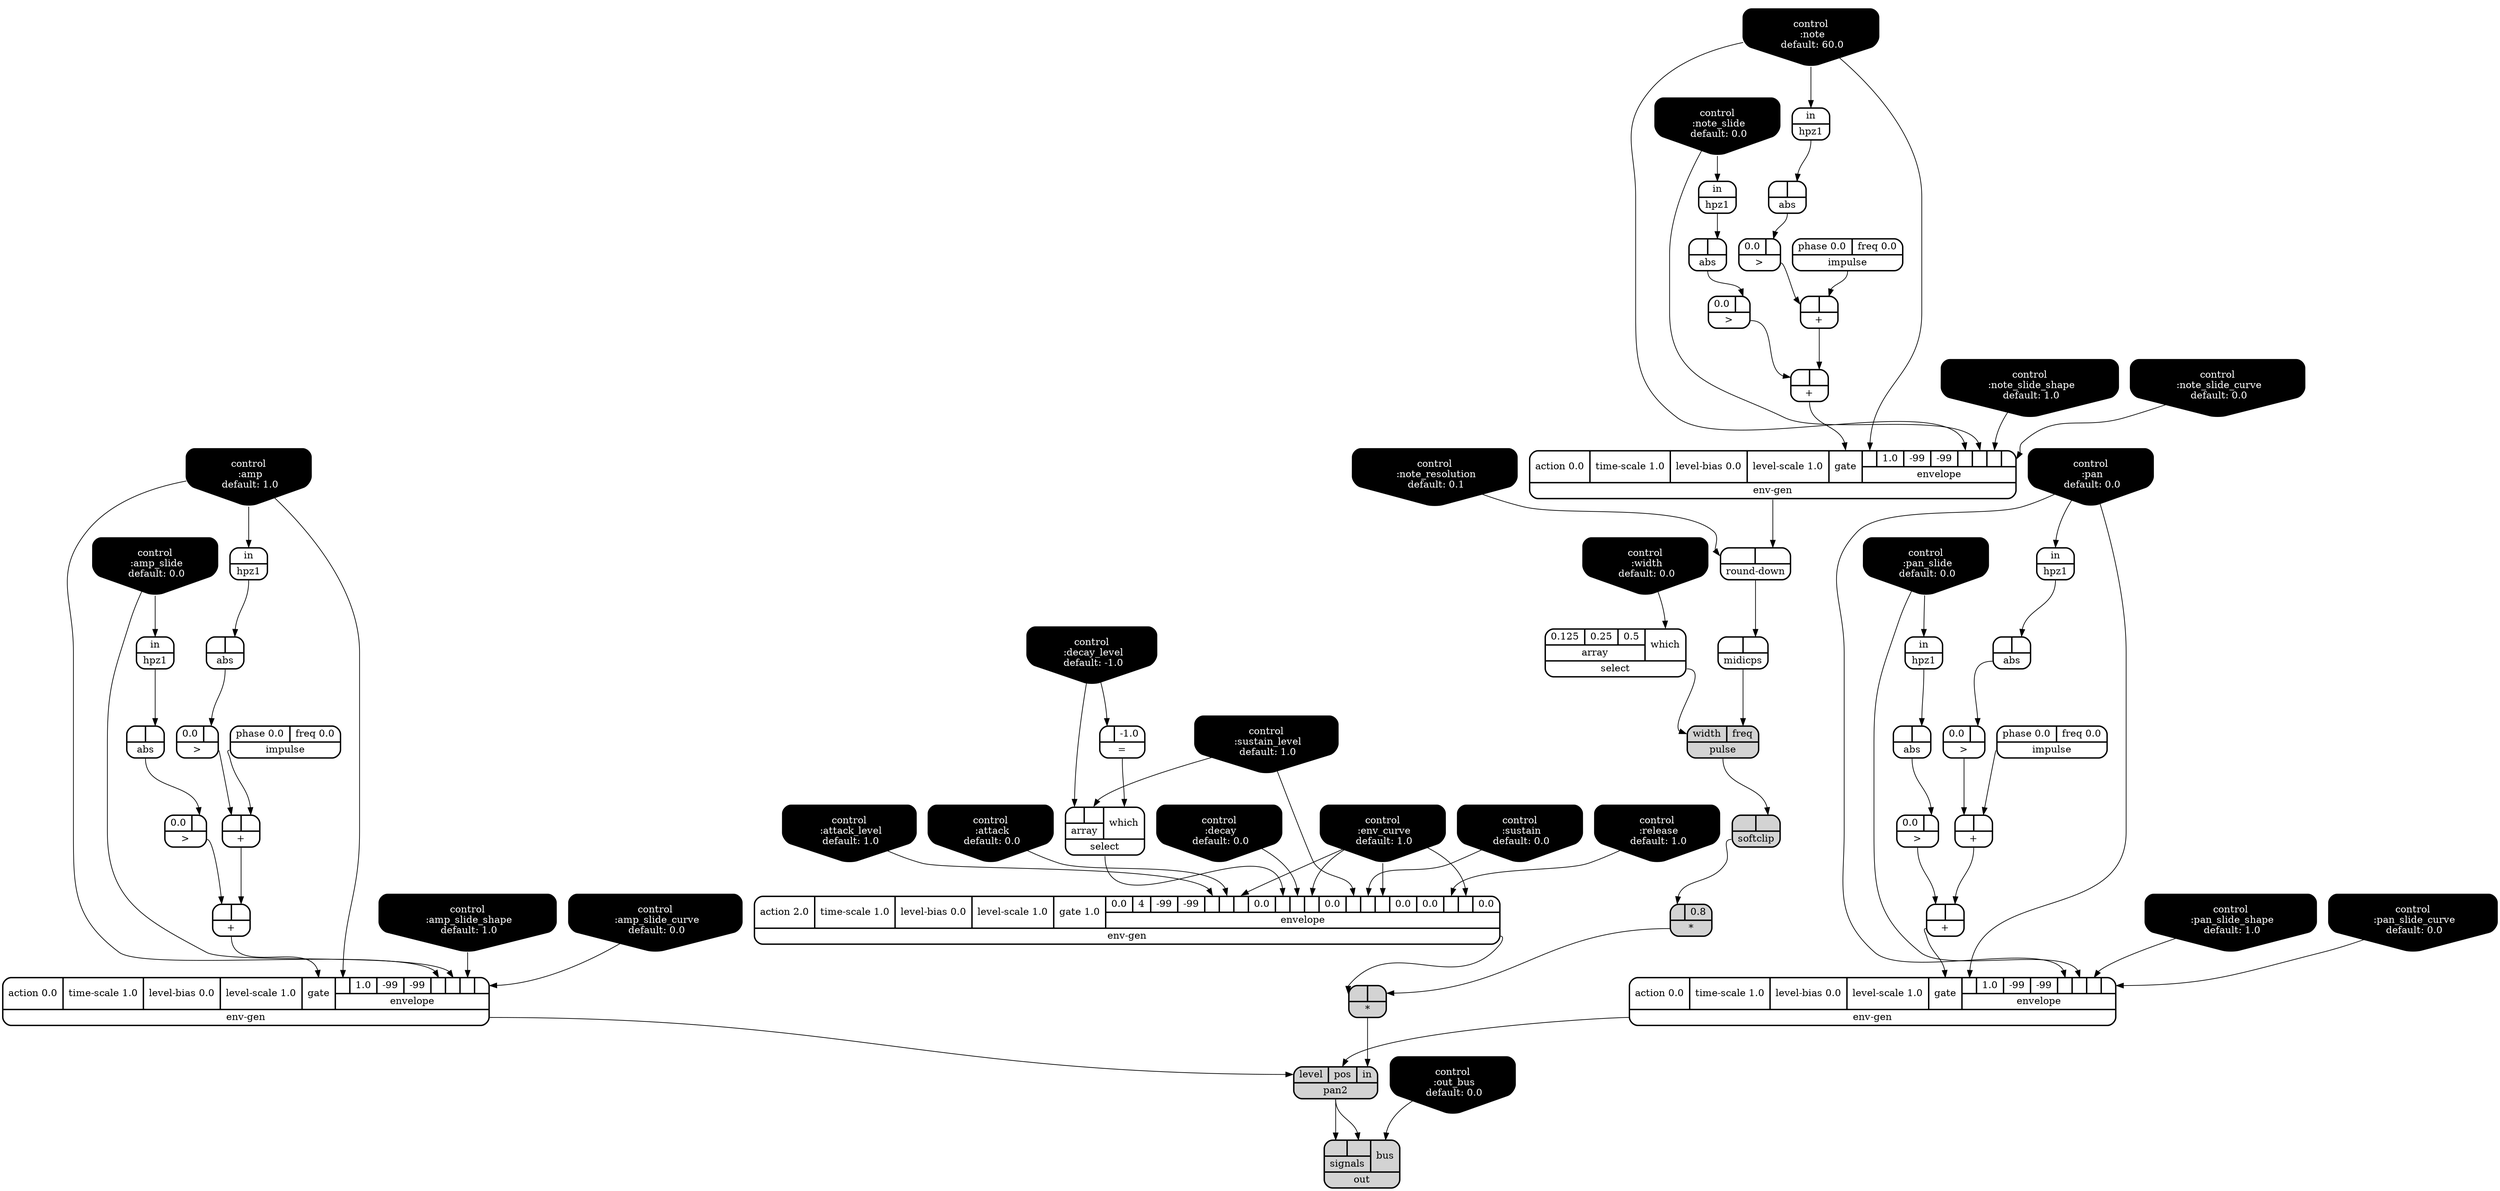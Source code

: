 digraph synthdef {
55 [label = "{{ <b> |<a> 0.8} |<__UG_NAME__>* }" style="filled, bold, rounded"  shape=record rankdir=LR];
59 [label = "{{ <b> |<a> } |<__UG_NAME__>* }" style="filled, bold, rounded"  shape=record rankdir=LR];
27 [label = "{{ <b> |<a> } |<__UG_NAME__>+ }" style="bold, rounded" shape=record rankdir=LR];
40 [label = "{{ <b> |<a> } |<__UG_NAME__>+ }" style="bold, rounded" shape=record rankdir=LR];
42 [label = "{{ <b> |<a> } |<__UG_NAME__>+ }" style="bold, rounded" shape=record rankdir=LR];
46 [label = "{{ <b> |<a> } |<__UG_NAME__>+ }" style="bold, rounded" shape=record rankdir=LR];
51 [label = "{{ <b> |<a> } |<__UG_NAME__>+ }" style="bold, rounded" shape=record rankdir=LR];
61 [label = "{{ <b> |<a> } |<__UG_NAME__>+ }" style="bold, rounded" shape=record rankdir=LR];
56 [label = "{{ <b> |<a> -1.0} |<__UG_NAME__>= }" style="bold, rounded" shape=record rankdir=LR];
26 [label = "{{ <b> 0.0|<a> } |<__UG_NAME__>\> }" style="bold, rounded" shape=record rankdir=LR];
39 [label = "{{ <b> 0.0|<a> } |<__UG_NAME__>\> }" style="bold, rounded" shape=record rankdir=LR];
41 [label = "{{ <b> 0.0|<a> } |<__UG_NAME__>\> }" style="bold, rounded" shape=record rankdir=LR];
45 [label = "{{ <b> 0.0|<a> } |<__UG_NAME__>\> }" style="bold, rounded" shape=record rankdir=LR];
50 [label = "{{ <b> 0.0|<a> } |<__UG_NAME__>\> }" style="bold, rounded" shape=record rankdir=LR];
60 [label = "{{ <b> 0.0|<a> } |<__UG_NAME__>\> }" style="bold, rounded" shape=record rankdir=LR];
25 [label = "{{ <b> |<a> } |<__UG_NAME__>abs }" style="bold, rounded" shape=record rankdir=LR];
29 [label = "{{ <b> |<a> } |<__UG_NAME__>abs }" style="bold, rounded" shape=record rankdir=LR];
31 [label = "{{ <b> |<a> } |<__UG_NAME__>abs }" style="bold, rounded" shape=record rankdir=LR];
35 [label = "{{ <b> |<a> } |<__UG_NAME__>abs }" style="bold, rounded" shape=record rankdir=LR];
38 [label = "{{ <b> |<a> } |<__UG_NAME__>abs }" style="bold, rounded" shape=record rankdir=LR];
44 [label = "{{ <b> |<a> } |<__UG_NAME__>abs }" style="bold, rounded" shape=record rankdir=LR];
0 [label = "control
 :note
 default: 60.0" shape=invhouse style="rounded, filled, bold" fillcolor=black fontcolor=white ]; 
1 [label = "control
 :note_slide
 default: 0.0" shape=invhouse style="rounded, filled, bold" fillcolor=black fontcolor=white ]; 
2 [label = "control
 :note_slide_shape
 default: 1.0" shape=invhouse style="rounded, filled, bold" fillcolor=black fontcolor=white ]; 
3 [label = "control
 :note_slide_curve
 default: 0.0" shape=invhouse style="rounded, filled, bold" fillcolor=black fontcolor=white ]; 
4 [label = "control
 :note_resolution
 default: 0.1" shape=invhouse style="rounded, filled, bold" fillcolor=black fontcolor=white ]; 
5 [label = "control
 :amp
 default: 1.0" shape=invhouse style="rounded, filled, bold" fillcolor=black fontcolor=white ]; 
6 [label = "control
 :amp_slide
 default: 0.0" shape=invhouse style="rounded, filled, bold" fillcolor=black fontcolor=white ]; 
7 [label = "control
 :amp_slide_shape
 default: 1.0" shape=invhouse style="rounded, filled, bold" fillcolor=black fontcolor=white ]; 
8 [label = "control
 :amp_slide_curve
 default: 0.0" shape=invhouse style="rounded, filled, bold" fillcolor=black fontcolor=white ]; 
9 [label = "control
 :pan
 default: 0.0" shape=invhouse style="rounded, filled, bold" fillcolor=black fontcolor=white ]; 
10 [label = "control
 :pan_slide
 default: 0.0" shape=invhouse style="rounded, filled, bold" fillcolor=black fontcolor=white ]; 
11 [label = "control
 :pan_slide_shape
 default: 1.0" shape=invhouse style="rounded, filled, bold" fillcolor=black fontcolor=white ]; 
12 [label = "control
 :pan_slide_curve
 default: 0.0" shape=invhouse style="rounded, filled, bold" fillcolor=black fontcolor=white ]; 
13 [label = "control
 :attack
 default: 0.0" shape=invhouse style="rounded, filled, bold" fillcolor=black fontcolor=white ]; 
14 [label = "control
 :sustain
 default: 0.0" shape=invhouse style="rounded, filled, bold" fillcolor=black fontcolor=white ]; 
15 [label = "control
 :decay
 default: 0.0" shape=invhouse style="rounded, filled, bold" fillcolor=black fontcolor=white ]; 
16 [label = "control
 :release
 default: 1.0" shape=invhouse style="rounded, filled, bold" fillcolor=black fontcolor=white ]; 
17 [label = "control
 :attack_level
 default: 1.0" shape=invhouse style="rounded, filled, bold" fillcolor=black fontcolor=white ]; 
18 [label = "control
 :decay_level
 default: -1.0" shape=invhouse style="rounded, filled, bold" fillcolor=black fontcolor=white ]; 
19 [label = "control
 :sustain_level
 default: 1.0" shape=invhouse style="rounded, filled, bold" fillcolor=black fontcolor=white ]; 
20 [label = "control
 :env_curve
 default: 1.0" shape=invhouse style="rounded, filled, bold" fillcolor=black fontcolor=white ]; 
21 [label = "control
 :width
 default: 0.0" shape=invhouse style="rounded, filled, bold" fillcolor=black fontcolor=white ]; 
22 [label = "control
 :out_bus
 default: 0.0" shape=invhouse style="rounded, filled, bold" fillcolor=black fontcolor=white ]; 
43 [label = "{{ <action> action 0.0|<time____scale> time-scale 1.0|<level____bias> level-bias 0.0|<level____scale> level-scale 1.0|<gate> gate|{{<envelope___control___0>|1.0|-99|-99|<envelope___control___4>|<envelope___control___5>|<envelope___control___6>|<envelope___control___7>}|envelope}} |<__UG_NAME__>env-gen }" style="bold, rounded" shape=record rankdir=LR];
47 [label = "{{ <action> action 0.0|<time____scale> time-scale 1.0|<level____bias> level-bias 0.0|<level____scale> level-scale 1.0|<gate> gate|{{<envelope___control___0>|1.0|-99|-99|<envelope___control___4>|<envelope___control___5>|<envelope___control___6>|<envelope___control___7>}|envelope}} |<__UG_NAME__>env-gen }" style="bold, rounded" shape=record rankdir=LR];
58 [label = "{{ <action> action 2.0|<time____scale> time-scale 1.0|<level____bias> level-bias 0.0|<level____scale> level-scale 1.0|<gate> gate 1.0|{{0.0|4|-99|-99|<envelope___control___4>|<envelope___control___5>|<envelope___control___6>|0.0|<envelope___select___8>|<envelope___control___9>|<envelope___control___10>|0.0|<envelope___control___12>|<envelope___control___13>|<envelope___control___14>|0.0|0.0|<envelope___control___17>|<envelope___control___18>|0.0}|envelope}} |<__UG_NAME__>env-gen }" style="bold, rounded" shape=record rankdir=LR];
62 [label = "{{ <action> action 0.0|<time____scale> time-scale 1.0|<level____bias> level-bias 0.0|<level____scale> level-scale 1.0|<gate> gate|{{<envelope___control___0>|1.0|-99|-99|<envelope___control___4>|<envelope___control___5>|<envelope___control___6>|<envelope___control___7>}|envelope}} |<__UG_NAME__>env-gen }" style="bold, rounded" shape=record rankdir=LR];
24 [label = "{{ <in> in} |<__UG_NAME__>hpz1 }" style="bold, rounded" shape=record rankdir=LR];
28 [label = "{{ <in> in} |<__UG_NAME__>hpz1 }" style="bold, rounded" shape=record rankdir=LR];
30 [label = "{{ <in> in} |<__UG_NAME__>hpz1 }" style="bold, rounded" shape=record rankdir=LR];
32 [label = "{{ <in> in} |<__UG_NAME__>hpz1 }" style="bold, rounded" shape=record rankdir=LR];
34 [label = "{{ <in> in} |<__UG_NAME__>hpz1 }" style="bold, rounded" shape=record rankdir=LR];
37 [label = "{{ <in> in} |<__UG_NAME__>hpz1 }" style="bold, rounded" shape=record rankdir=LR];
23 [label = "{{ <phase> phase 0.0|<freq> freq 0.0} |<__UG_NAME__>impulse }" style="bold, rounded" shape=record rankdir=LR];
36 [label = "{{ <phase> phase 0.0|<freq> freq 0.0} |<__UG_NAME__>impulse }" style="bold, rounded" shape=record rankdir=LR];
49 [label = "{{ <phase> phase 0.0|<freq> freq 0.0} |<__UG_NAME__>impulse }" style="bold, rounded" shape=record rankdir=LR];
52 [label = "{{ <b> |<a> } |<__UG_NAME__>midicps }" style="bold, rounded" shape=record rankdir=LR];
64 [label = "{{ {{<signals___pan2___0>|<signals___pan2___1>}|signals}|<bus> bus} |<__UG_NAME__>out }" style="filled, bold, rounded"  shape=record rankdir=LR];
63 [label = "{{ <level> level|<pos> pos|<in> in} |<__UG_NAME__>pan2 }" style="filled, bold, rounded"  shape=record rankdir=LR];
53 [label = "{{ <width> width|<freq> freq} |<__UG_NAME__>pulse }" style="filled, bold, rounded"  shape=record rankdir=LR];
48 [label = "{{ <b> |<a> } |<__UG_NAME__>round-down }" style="bold, rounded" shape=record rankdir=LR];
33 [label = "{{ {{0.125|0.25|0.5}|array}|<which> which} |<__UG_NAME__>select }" style="bold, rounded" shape=record rankdir=LR];
57 [label = "{{ {{<array___control___0>|<array___control___1>}|array}|<which> which} |<__UG_NAME__>select }" style="bold, rounded" shape=record rankdir=LR];
54 [label = "{{ <b> |<a> } |<__UG_NAME__>softclip }" style="filled, bold, rounded"  shape=record rankdir=LR];

54:__UG_NAME__ -> 55:b ;
55:__UG_NAME__ -> 59:a ;
58:__UG_NAME__ -> 59:b ;
23:__UG_NAME__ -> 27:a ;
26:__UG_NAME__ -> 27:b ;
36:__UG_NAME__ -> 40:a ;
39:__UG_NAME__ -> 40:b ;
40:__UG_NAME__ -> 42:a ;
41:__UG_NAME__ -> 42:b ;
27:__UG_NAME__ -> 46:a ;
45:__UG_NAME__ -> 46:b ;
49:__UG_NAME__ -> 51:a ;
50:__UG_NAME__ -> 51:b ;
51:__UG_NAME__ -> 61:a ;
60:__UG_NAME__ -> 61:b ;
18:__UG_NAME__ -> 56:b ;
25:__UG_NAME__ -> 26:a ;
38:__UG_NAME__ -> 39:a ;
35:__UG_NAME__ -> 41:a ;
44:__UG_NAME__ -> 45:a ;
29:__UG_NAME__ -> 50:a ;
31:__UG_NAME__ -> 60:a ;
24:__UG_NAME__ -> 25:a ;
28:__UG_NAME__ -> 29:a ;
30:__UG_NAME__ -> 31:a ;
34:__UG_NAME__ -> 35:a ;
37:__UG_NAME__ -> 38:a ;
32:__UG_NAME__ -> 44:a ;
9:__UG_NAME__ -> 43:envelope___control___0 ;
9:__UG_NAME__ -> 43:envelope___control___4 ;
10:__UG_NAME__ -> 43:envelope___control___5 ;
11:__UG_NAME__ -> 43:envelope___control___6 ;
12:__UG_NAME__ -> 43:envelope___control___7 ;
42:__UG_NAME__ -> 43:gate ;
0:__UG_NAME__ -> 47:envelope___control___0 ;
0:__UG_NAME__ -> 47:envelope___control___4 ;
1:__UG_NAME__ -> 47:envelope___control___5 ;
2:__UG_NAME__ -> 47:envelope___control___6 ;
3:__UG_NAME__ -> 47:envelope___control___7 ;
46:__UG_NAME__ -> 47:gate ;
17:__UG_NAME__ -> 58:envelope___control___4 ;
13:__UG_NAME__ -> 58:envelope___control___5 ;
20:__UG_NAME__ -> 58:envelope___control___6 ;
57:__UG_NAME__ -> 58:envelope___select___8 ;
15:__UG_NAME__ -> 58:envelope___control___9 ;
20:__UG_NAME__ -> 58:envelope___control___10 ;
19:__UG_NAME__ -> 58:envelope___control___12 ;
14:__UG_NAME__ -> 58:envelope___control___13 ;
20:__UG_NAME__ -> 58:envelope___control___14 ;
16:__UG_NAME__ -> 58:envelope___control___17 ;
20:__UG_NAME__ -> 58:envelope___control___18 ;
5:__UG_NAME__ -> 62:envelope___control___0 ;
5:__UG_NAME__ -> 62:envelope___control___4 ;
6:__UG_NAME__ -> 62:envelope___control___5 ;
7:__UG_NAME__ -> 62:envelope___control___6 ;
8:__UG_NAME__ -> 62:envelope___control___7 ;
61:__UG_NAME__ -> 62:gate ;
0:__UG_NAME__ -> 24:in ;
5:__UG_NAME__ -> 28:in ;
6:__UG_NAME__ -> 30:in ;
1:__UG_NAME__ -> 32:in ;
10:__UG_NAME__ -> 34:in ;
9:__UG_NAME__ -> 37:in ;
48:__UG_NAME__ -> 52:a ;
22:__UG_NAME__ -> 64:bus ;
63:__UG_NAME__ -> 64:signals___pan2___0 ;
63:__UG_NAME__ -> 64:signals___pan2___1 ;
59:__UG_NAME__ -> 63:in ;
43:__UG_NAME__ -> 63:pos ;
62:__UG_NAME__ -> 63:level ;
52:__UG_NAME__ -> 53:freq ;
33:__UG_NAME__ -> 53:width ;
47:__UG_NAME__ -> 48:a ;
4:__UG_NAME__ -> 48:b ;
21:__UG_NAME__ -> 33:which ;
56:__UG_NAME__ -> 57:which ;
18:__UG_NAME__ -> 57:array___control___0 ;
19:__UG_NAME__ -> 57:array___control___1 ;
53:__UG_NAME__ -> 54:a ;

}